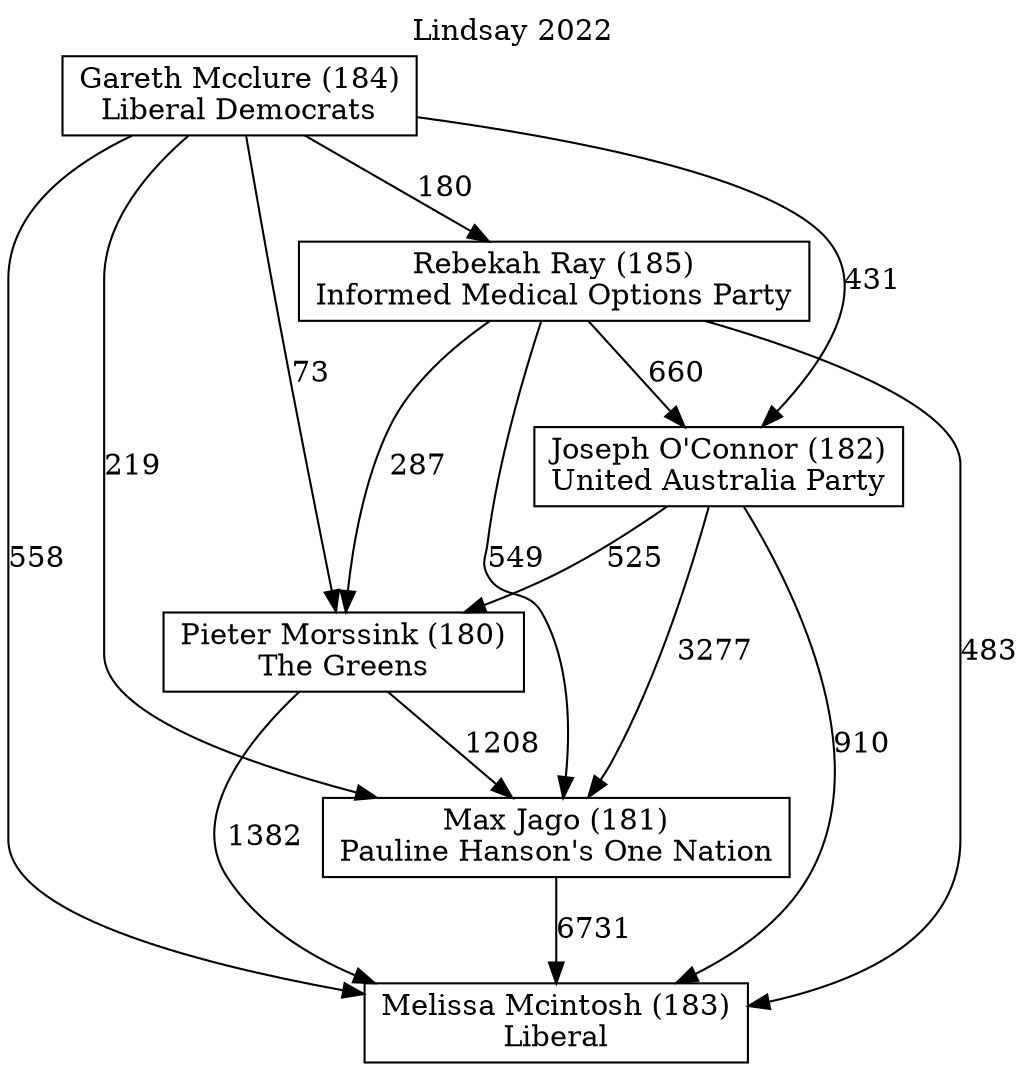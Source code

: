 // House preference flow
digraph "Melissa Mcintosh (183)_Lindsay_2022" {
	graph [label="Lindsay 2022" labelloc=t mclimit=2]
	node [shape=box]
	"Melissa Mcintosh (183)" [label="Melissa Mcintosh (183)
Liberal"]
	"Max Jago (181)" [label="Max Jago (181)
Pauline Hanson's One Nation"]
	"Pieter Morssink (180)" [label="Pieter Morssink (180)
The Greens"]
	"Joseph O'Connor (182)" [label="Joseph O'Connor (182)
United Australia Party"]
	"Rebekah Ray (185)" [label="Rebekah Ray (185)
Informed Medical Options Party"]
	"Gareth Mcclure (184)" [label="Gareth Mcclure (184)
Liberal Democrats"]
	"Max Jago (181)" -> "Melissa Mcintosh (183)" [label=6731]
	"Pieter Morssink (180)" -> "Max Jago (181)" [label=1208]
	"Joseph O'Connor (182)" -> "Pieter Morssink (180)" [label=525]
	"Rebekah Ray (185)" -> "Joseph O'Connor (182)" [label=660]
	"Gareth Mcclure (184)" -> "Rebekah Ray (185)" [label=180]
	"Pieter Morssink (180)" -> "Melissa Mcintosh (183)" [label=1382]
	"Joseph O'Connor (182)" -> "Melissa Mcintosh (183)" [label=910]
	"Rebekah Ray (185)" -> "Melissa Mcintosh (183)" [label=483]
	"Gareth Mcclure (184)" -> "Melissa Mcintosh (183)" [label=558]
	"Gareth Mcclure (184)" -> "Joseph O'Connor (182)" [label=431]
	"Rebekah Ray (185)" -> "Pieter Morssink (180)" [label=287]
	"Gareth Mcclure (184)" -> "Pieter Morssink (180)" [label=73]
	"Joseph O'Connor (182)" -> "Max Jago (181)" [label=3277]
	"Rebekah Ray (185)" -> "Max Jago (181)" [label=549]
	"Gareth Mcclure (184)" -> "Max Jago (181)" [label=219]
}
